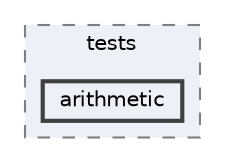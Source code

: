 digraph "env/lib/python3.12/site-packages/pandas/tests/arithmetic"
{
 // LATEX_PDF_SIZE
  bgcolor="transparent";
  edge [fontname=Helvetica,fontsize=10,labelfontname=Helvetica,labelfontsize=10];
  node [fontname=Helvetica,fontsize=10,shape=box,height=0.2,width=0.4];
  compound=true
  subgraph clusterdir_91871cae130114fea1adc38d91e4f59c {
    graph [ bgcolor="#edf0f7", pencolor="grey50", label="tests", fontname=Helvetica,fontsize=10 style="filled,dashed", URL="dir_91871cae130114fea1adc38d91e4f59c.html",tooltip=""]
  dir_31ce5b116b01ccea3928dbb07f94ee9f [label="arithmetic", fillcolor="#edf0f7", color="grey25", style="filled,bold", URL="dir_31ce5b116b01ccea3928dbb07f94ee9f.html",tooltip=""];
  }
}
